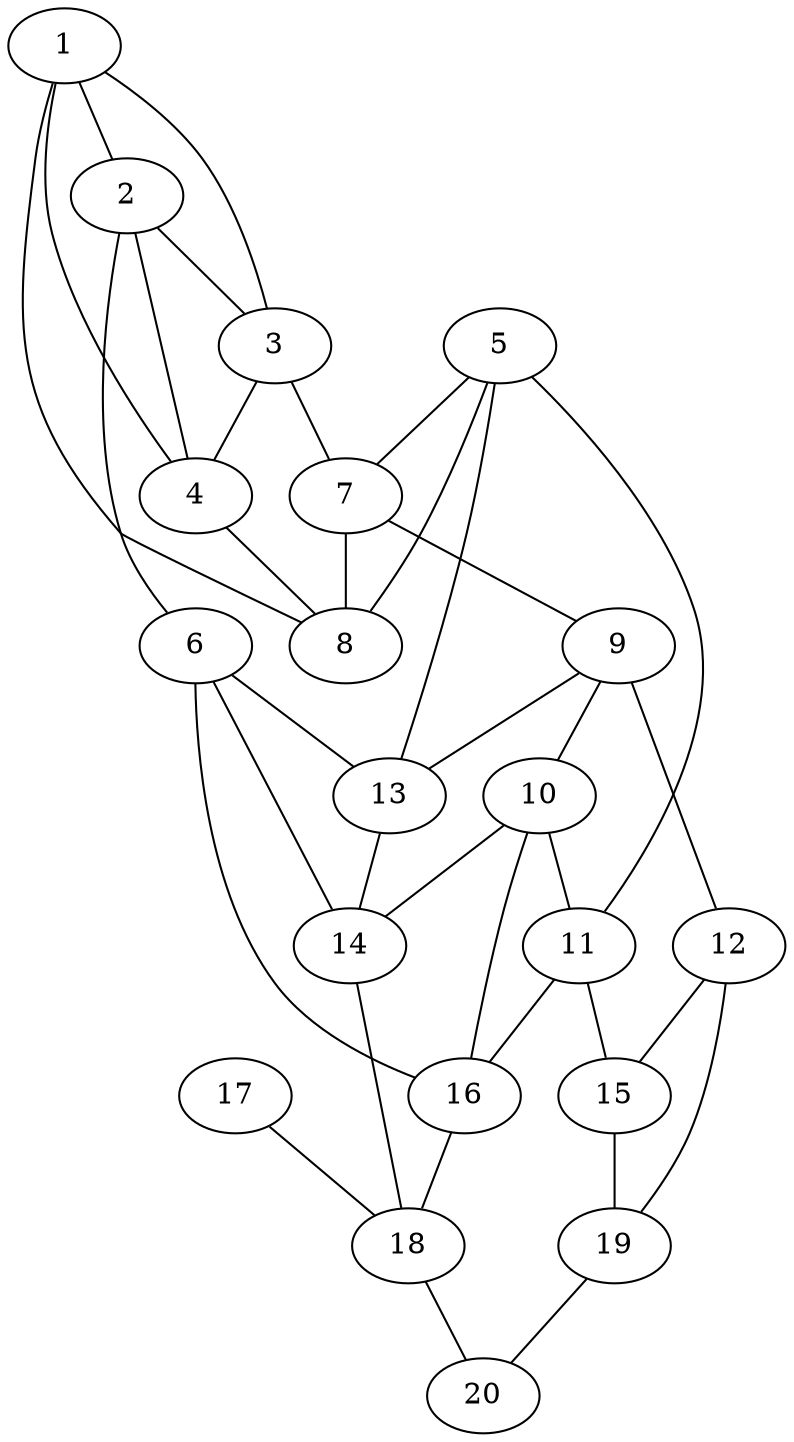 graph grafoBarabasiAlbert{
1--2
1--3
1--4
2--3
2--4
3--4
2--6
3--7
5--7
1--8
4--8
5--8
7--8
7--9
9--10
5--11
10--11
9--12
5--13
6--13
9--13
6--14
10--14
13--14
11--15
12--15
6--16
10--16
11--16
14--18
16--18
17--18
12--19
15--19
18--20
19--20
}
